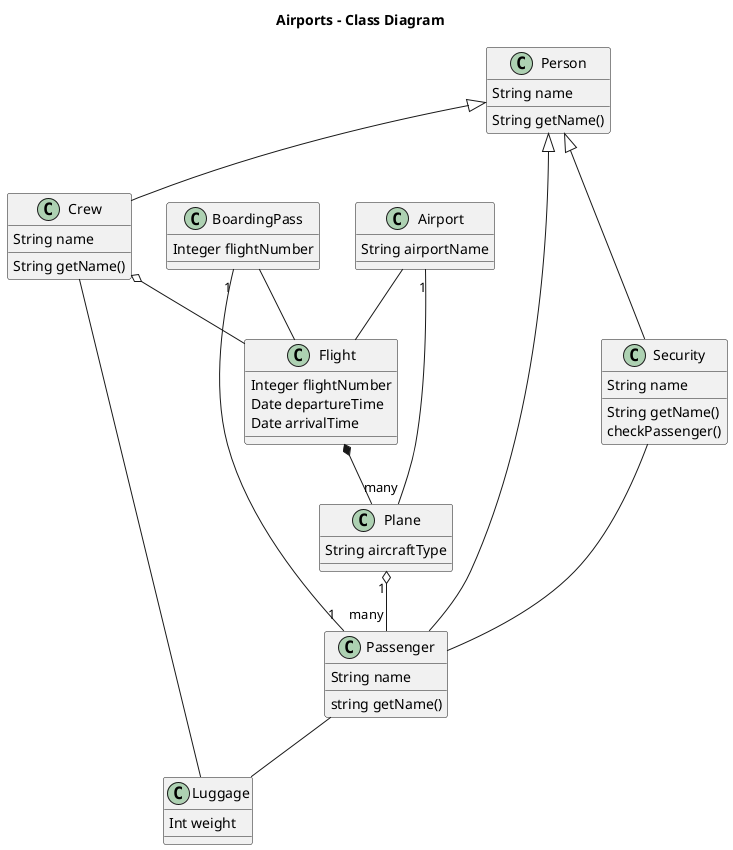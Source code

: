 @startuml
title Airports - Class Diagram
class Luggage {
  Int weight
}  
class Airport {
  String airportName
  }

class BoardingPass {
  Integer flightNumber
  }


class Flight {
  Integer flightNumber
  Date departureTime
  Date arrivalTime
  }
  
class Security {
  String name
  String getName()
  checkPassenger()
  }
  
  
class Person {
  String name
  String getName()
}
class Passenger {
  String name
  string getName()
}
class Crew {
String name
String getName()
}
class Plane {
  String aircraftType
}
Flight *-- Plane
Crew -- Luggage
Crew o-- Flight
BoardingPass "1" -- "1" Passenger
BoardingPass -- Flight


Security -- Passenger
Passenger -- Luggage
Person <|-- Passenger
Person <|-- Crew
Person <|-- Security
Plane "1" o-- "many" Passenger
Airport  -- Flight
Airport "1" -- "many" Plane
@enduml